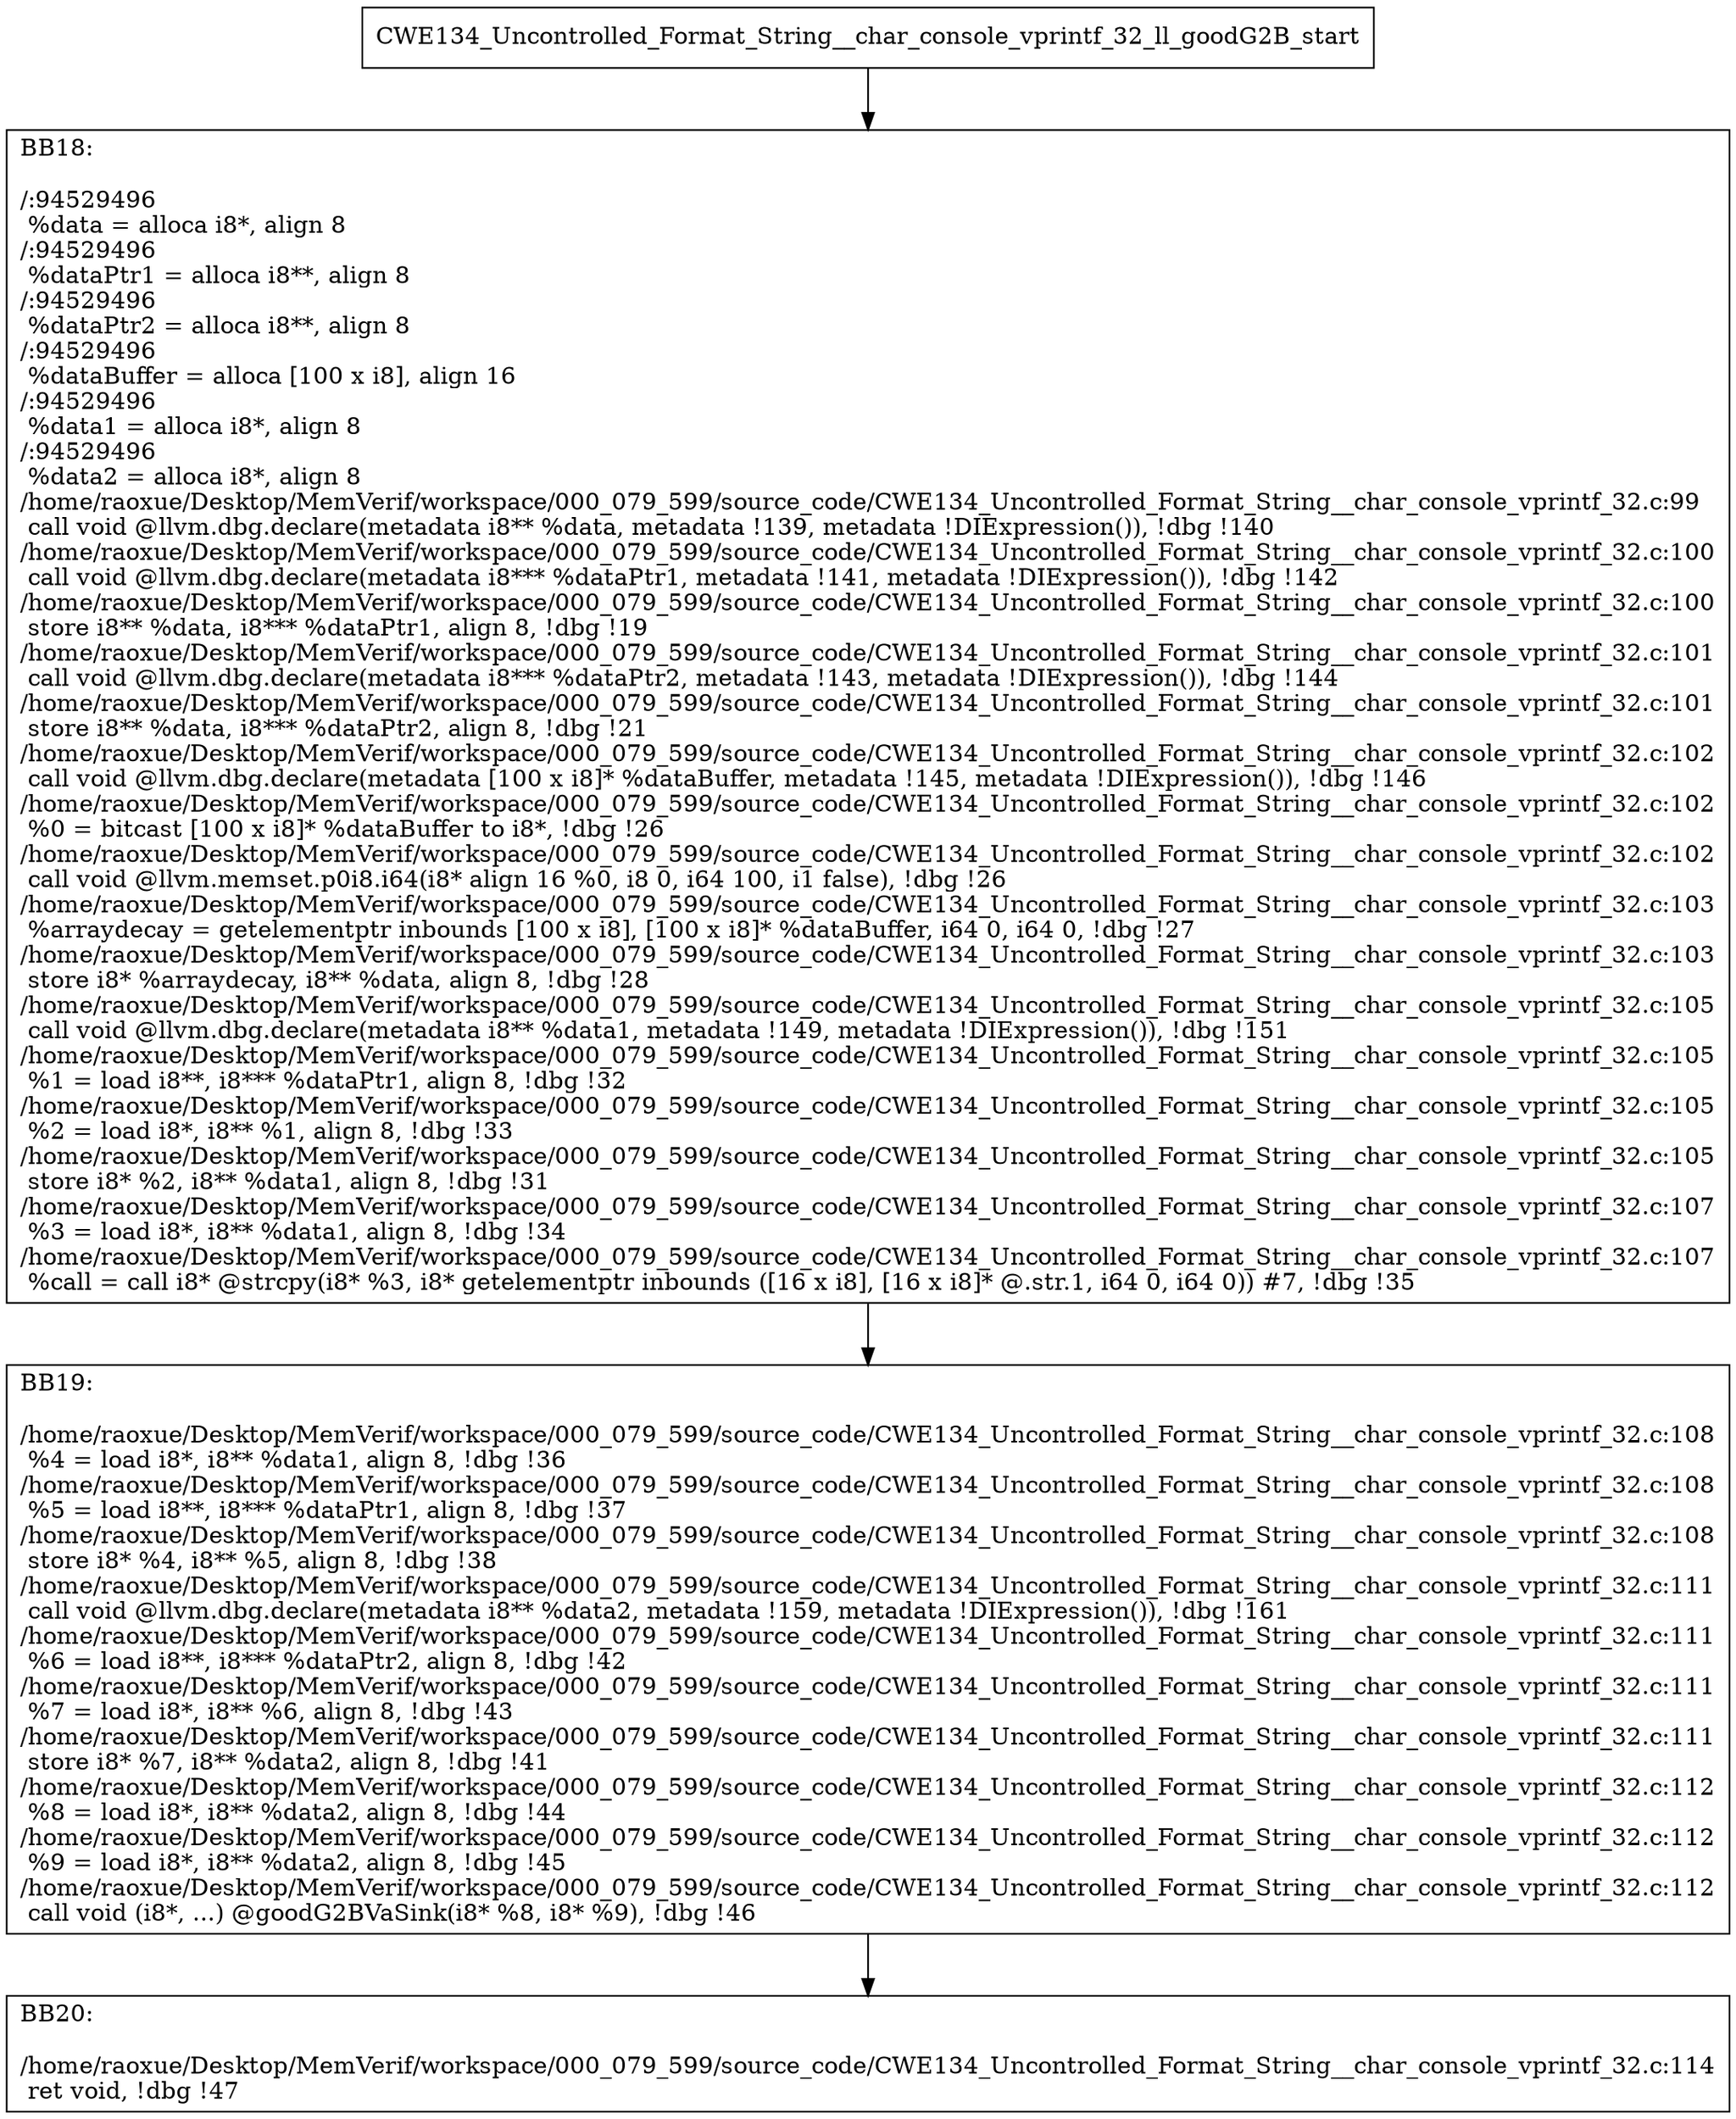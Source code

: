 digraph "CFG for'CWE134_Uncontrolled_Format_String__char_console_vprintf_32_ll_goodG2B' function" {
	BBCWE134_Uncontrolled_Format_String__char_console_vprintf_32_ll_goodG2B_start[shape=record,label="{CWE134_Uncontrolled_Format_String__char_console_vprintf_32_ll_goodG2B_start}"];
	BBCWE134_Uncontrolled_Format_String__char_console_vprintf_32_ll_goodG2B_start-> CWE134_Uncontrolled_Format_String__char_console_vprintf_32_ll_goodG2BBB18;
	CWE134_Uncontrolled_Format_String__char_console_vprintf_32_ll_goodG2BBB18 [shape=record, label="{BB18:\l\l/:94529496\l
  %data = alloca i8*, align 8\l
/:94529496\l
  %dataPtr1 = alloca i8**, align 8\l
/:94529496\l
  %dataPtr2 = alloca i8**, align 8\l
/:94529496\l
  %dataBuffer = alloca [100 x i8], align 16\l
/:94529496\l
  %data1 = alloca i8*, align 8\l
/:94529496\l
  %data2 = alloca i8*, align 8\l
/home/raoxue/Desktop/MemVerif/workspace/000_079_599/source_code/CWE134_Uncontrolled_Format_String__char_console_vprintf_32.c:99\l
  call void @llvm.dbg.declare(metadata i8** %data, metadata !139, metadata !DIExpression()), !dbg !140\l
/home/raoxue/Desktop/MemVerif/workspace/000_079_599/source_code/CWE134_Uncontrolled_Format_String__char_console_vprintf_32.c:100\l
  call void @llvm.dbg.declare(metadata i8*** %dataPtr1, metadata !141, metadata !DIExpression()), !dbg !142\l
/home/raoxue/Desktop/MemVerif/workspace/000_079_599/source_code/CWE134_Uncontrolled_Format_String__char_console_vprintf_32.c:100\l
  store i8** %data, i8*** %dataPtr1, align 8, !dbg !19\l
/home/raoxue/Desktop/MemVerif/workspace/000_079_599/source_code/CWE134_Uncontrolled_Format_String__char_console_vprintf_32.c:101\l
  call void @llvm.dbg.declare(metadata i8*** %dataPtr2, metadata !143, metadata !DIExpression()), !dbg !144\l
/home/raoxue/Desktop/MemVerif/workspace/000_079_599/source_code/CWE134_Uncontrolled_Format_String__char_console_vprintf_32.c:101\l
  store i8** %data, i8*** %dataPtr2, align 8, !dbg !21\l
/home/raoxue/Desktop/MemVerif/workspace/000_079_599/source_code/CWE134_Uncontrolled_Format_String__char_console_vprintf_32.c:102\l
  call void @llvm.dbg.declare(metadata [100 x i8]* %dataBuffer, metadata !145, metadata !DIExpression()), !dbg !146\l
/home/raoxue/Desktop/MemVerif/workspace/000_079_599/source_code/CWE134_Uncontrolled_Format_String__char_console_vprintf_32.c:102\l
  %0 = bitcast [100 x i8]* %dataBuffer to i8*, !dbg !26\l
/home/raoxue/Desktop/MemVerif/workspace/000_079_599/source_code/CWE134_Uncontrolled_Format_String__char_console_vprintf_32.c:102\l
  call void @llvm.memset.p0i8.i64(i8* align 16 %0, i8 0, i64 100, i1 false), !dbg !26\l
/home/raoxue/Desktop/MemVerif/workspace/000_079_599/source_code/CWE134_Uncontrolled_Format_String__char_console_vprintf_32.c:103\l
  %arraydecay = getelementptr inbounds [100 x i8], [100 x i8]* %dataBuffer, i64 0, i64 0, !dbg !27\l
/home/raoxue/Desktop/MemVerif/workspace/000_079_599/source_code/CWE134_Uncontrolled_Format_String__char_console_vprintf_32.c:103\l
  store i8* %arraydecay, i8** %data, align 8, !dbg !28\l
/home/raoxue/Desktop/MemVerif/workspace/000_079_599/source_code/CWE134_Uncontrolled_Format_String__char_console_vprintf_32.c:105\l
  call void @llvm.dbg.declare(metadata i8** %data1, metadata !149, metadata !DIExpression()), !dbg !151\l
/home/raoxue/Desktop/MemVerif/workspace/000_079_599/source_code/CWE134_Uncontrolled_Format_String__char_console_vprintf_32.c:105\l
  %1 = load i8**, i8*** %dataPtr1, align 8, !dbg !32\l
/home/raoxue/Desktop/MemVerif/workspace/000_079_599/source_code/CWE134_Uncontrolled_Format_String__char_console_vprintf_32.c:105\l
  %2 = load i8*, i8** %1, align 8, !dbg !33\l
/home/raoxue/Desktop/MemVerif/workspace/000_079_599/source_code/CWE134_Uncontrolled_Format_String__char_console_vprintf_32.c:105\l
  store i8* %2, i8** %data1, align 8, !dbg !31\l
/home/raoxue/Desktop/MemVerif/workspace/000_079_599/source_code/CWE134_Uncontrolled_Format_String__char_console_vprintf_32.c:107\l
  %3 = load i8*, i8** %data1, align 8, !dbg !34\l
/home/raoxue/Desktop/MemVerif/workspace/000_079_599/source_code/CWE134_Uncontrolled_Format_String__char_console_vprintf_32.c:107\l
  %call = call i8* @strcpy(i8* %3, i8* getelementptr inbounds ([16 x i8], [16 x i8]* @.str.1, i64 0, i64 0)) #7, !dbg !35\l
}"];
	CWE134_Uncontrolled_Format_String__char_console_vprintf_32_ll_goodG2BBB18-> CWE134_Uncontrolled_Format_String__char_console_vprintf_32_ll_goodG2BBB19;
	CWE134_Uncontrolled_Format_String__char_console_vprintf_32_ll_goodG2BBB19 [shape=record, label="{BB19:\l\l/home/raoxue/Desktop/MemVerif/workspace/000_079_599/source_code/CWE134_Uncontrolled_Format_String__char_console_vprintf_32.c:108\l
  %4 = load i8*, i8** %data1, align 8, !dbg !36\l
/home/raoxue/Desktop/MemVerif/workspace/000_079_599/source_code/CWE134_Uncontrolled_Format_String__char_console_vprintf_32.c:108\l
  %5 = load i8**, i8*** %dataPtr1, align 8, !dbg !37\l
/home/raoxue/Desktop/MemVerif/workspace/000_079_599/source_code/CWE134_Uncontrolled_Format_String__char_console_vprintf_32.c:108\l
  store i8* %4, i8** %5, align 8, !dbg !38\l
/home/raoxue/Desktop/MemVerif/workspace/000_079_599/source_code/CWE134_Uncontrolled_Format_String__char_console_vprintf_32.c:111\l
  call void @llvm.dbg.declare(metadata i8** %data2, metadata !159, metadata !DIExpression()), !dbg !161\l
/home/raoxue/Desktop/MemVerif/workspace/000_079_599/source_code/CWE134_Uncontrolled_Format_String__char_console_vprintf_32.c:111\l
  %6 = load i8**, i8*** %dataPtr2, align 8, !dbg !42\l
/home/raoxue/Desktop/MemVerif/workspace/000_079_599/source_code/CWE134_Uncontrolled_Format_String__char_console_vprintf_32.c:111\l
  %7 = load i8*, i8** %6, align 8, !dbg !43\l
/home/raoxue/Desktop/MemVerif/workspace/000_079_599/source_code/CWE134_Uncontrolled_Format_String__char_console_vprintf_32.c:111\l
  store i8* %7, i8** %data2, align 8, !dbg !41\l
/home/raoxue/Desktop/MemVerif/workspace/000_079_599/source_code/CWE134_Uncontrolled_Format_String__char_console_vprintf_32.c:112\l
  %8 = load i8*, i8** %data2, align 8, !dbg !44\l
/home/raoxue/Desktop/MemVerif/workspace/000_079_599/source_code/CWE134_Uncontrolled_Format_String__char_console_vprintf_32.c:112\l
  %9 = load i8*, i8** %data2, align 8, !dbg !45\l
/home/raoxue/Desktop/MemVerif/workspace/000_079_599/source_code/CWE134_Uncontrolled_Format_String__char_console_vprintf_32.c:112\l
  call void (i8*, ...) @goodG2BVaSink(i8* %8, i8* %9), !dbg !46\l
}"];
	CWE134_Uncontrolled_Format_String__char_console_vprintf_32_ll_goodG2BBB19-> CWE134_Uncontrolled_Format_String__char_console_vprintf_32_ll_goodG2BBB20;
	CWE134_Uncontrolled_Format_String__char_console_vprintf_32_ll_goodG2BBB20 [shape=record, label="{BB20:\l\l/home/raoxue/Desktop/MemVerif/workspace/000_079_599/source_code/CWE134_Uncontrolled_Format_String__char_console_vprintf_32.c:114\l
  ret void, !dbg !47\l
}"];
}
